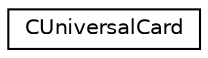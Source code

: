 digraph "Graphical Class Hierarchy"
{
  edge [fontname="Helvetica",fontsize="10",labelfontname="Helvetica",labelfontsize="10"];
  node [fontname="Helvetica",fontsize="10",shape=record];
  rankdir="LR";
  Node1 [label="CUniversalCard",height=0.2,width=0.4,color="black", fillcolor="white", style="filled",URL="$classCUniversalCard.html",tooltip="Universal Card storage class. "];
}
